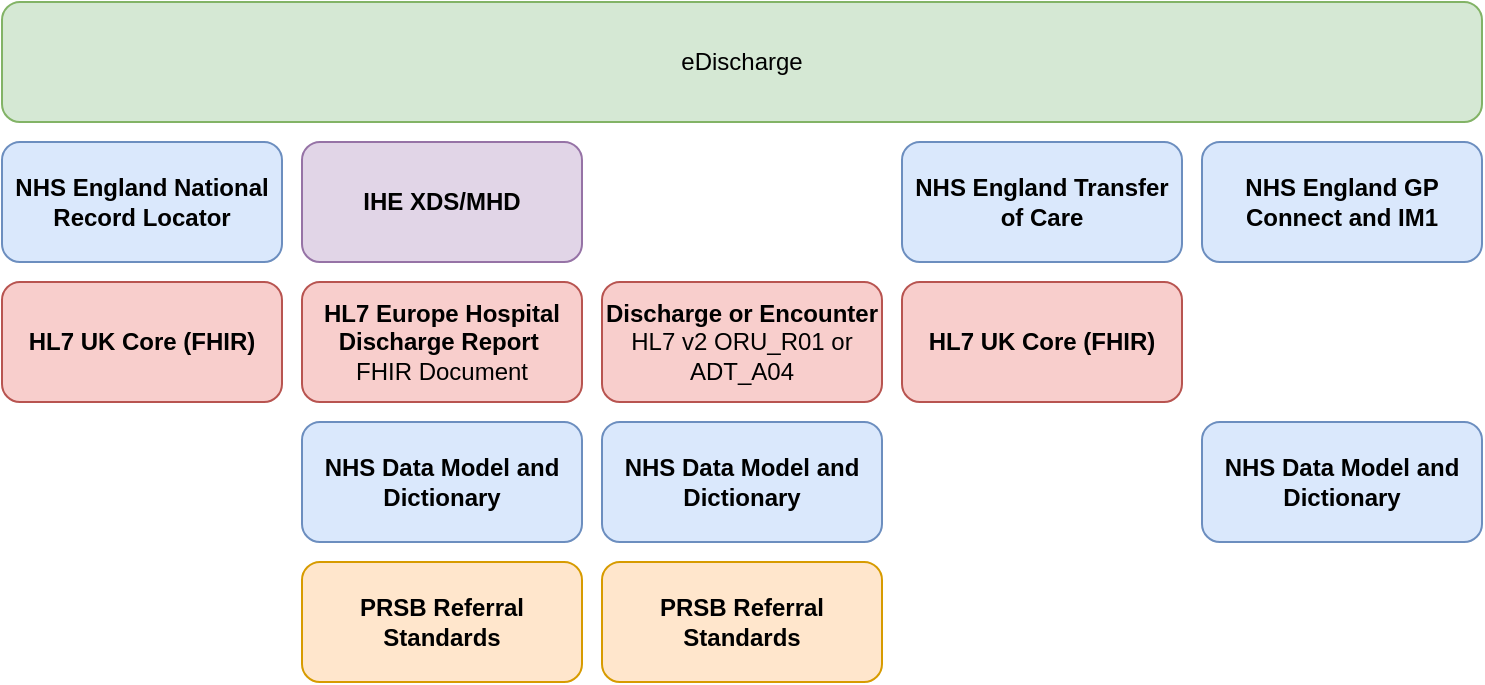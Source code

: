 <mxfile version="26.0.16">
  <diagram name="Page-1" id="LAexj2FGm6gr54nlZhoL">
    <mxGraphModel grid="1" page="1" gridSize="10" guides="1" tooltips="1" connect="1" arrows="1" fold="1" pageScale="1" pageWidth="827" pageHeight="1169" math="0" shadow="0">
      <root>
        <mxCell id="0" />
        <mxCell id="1" parent="0" />
        <mxCell id="ac5kx-ocTj1KohsMuiEZ-1" value="eDischarge" style="rounded=1;whiteSpace=wrap;html=1;fillColor=#d5e8d4;strokeColor=#82b366;" vertex="1" parent="1">
          <mxGeometry x="-100" y="190" width="740" height="60" as="geometry" />
        </mxCell>
        <mxCell id="ac5kx-ocTj1KohsMuiEZ-3" value="&lt;div&gt;&lt;b&gt;Discharge or Encounter&lt;br&gt;&lt;/b&gt;HL7 v2 ORU_R01 or ADT_A04&lt;/div&gt;" style="rounded=1;whiteSpace=wrap;html=1;fillColor=#f8cecc;strokeColor=#b85450;" vertex="1" parent="1">
          <mxGeometry x="200" y="330" width="140" height="60" as="geometry" />
        </mxCell>
        <mxCell id="ac5kx-ocTj1KohsMuiEZ-4" value="&lt;b&gt;NHS Data Model and Dictionary&lt;/b&gt;" style="rounded=1;whiteSpace=wrap;html=1;fillColor=#dae8fc;strokeColor=#6c8ebf;" vertex="1" parent="1">
          <mxGeometry x="200" y="400" width="140" height="60" as="geometry" />
        </mxCell>
        <mxCell id="ac5kx-ocTj1KohsMuiEZ-5" value="&lt;b&gt;NHS England Transfer of Care&lt;/b&gt;" style="rounded=1;whiteSpace=wrap;html=1;fillColor=#dae8fc;strokeColor=#6c8ebf;" vertex="1" parent="1">
          <mxGeometry x="350" y="260" width="140" height="60" as="geometry" />
        </mxCell>
        <mxCell id="ac5kx-ocTj1KohsMuiEZ-6" value="&lt;b&gt;NHS England GP Connect and IM1&lt;/b&gt;" style="rounded=1;whiteSpace=wrap;html=1;fillColor=#dae8fc;strokeColor=#6c8ebf;" vertex="1" parent="1">
          <mxGeometry x="500" y="260" width="140" height="60" as="geometry" />
        </mxCell>
        <mxCell id="ac5kx-ocTj1KohsMuiEZ-7" value="&lt;b&gt;HL7 UK Core (FHIR)&lt;/b&gt;" style="rounded=1;whiteSpace=wrap;html=1;fillColor=#f8cecc;strokeColor=#b85450;" vertex="1" parent="1">
          <mxGeometry x="350" y="330" width="140" height="60" as="geometry" />
        </mxCell>
        <mxCell id="ac5kx-ocTj1KohsMuiEZ-8" value="&lt;b&gt;IHE XDS/MHD&lt;/b&gt;" style="rounded=1;whiteSpace=wrap;html=1;fillColor=#e1d5e7;strokeColor=#9673a6;" vertex="1" parent="1">
          <mxGeometry x="50" y="260" width="140" height="60" as="geometry" />
        </mxCell>
        <mxCell id="ac5kx-ocTj1KohsMuiEZ-9" value="&lt;b&gt;HL7 Europe Hospital Discharge Report&amp;nbsp;&lt;/b&gt;&lt;br&gt;FHIR Document" style="rounded=1;whiteSpace=wrap;html=1;fillColor=#f8cecc;strokeColor=#b85450;" vertex="1" parent="1">
          <mxGeometry x="50" y="330" width="140" height="60" as="geometry" />
        </mxCell>
        <mxCell id="ac5kx-ocTj1KohsMuiEZ-10" value="&lt;b&gt;PRSB Referral Standards&lt;/b&gt;" style="rounded=1;whiteSpace=wrap;html=1;fillColor=#ffe6cc;strokeColor=#d79b00;" vertex="1" parent="1">
          <mxGeometry x="50" y="470" width="140" height="60" as="geometry" />
        </mxCell>
        <mxCell id="ac5kx-ocTj1KohsMuiEZ-11" value="&lt;b&gt;PRSB Referral Standards&lt;/b&gt;" style="rounded=1;whiteSpace=wrap;html=1;fillColor=#ffe6cc;strokeColor=#d79b00;" vertex="1" parent="1">
          <mxGeometry x="200" y="470" width="140" height="60" as="geometry" />
        </mxCell>
        <mxCell id="ac5kx-ocTj1KohsMuiEZ-12" value="&lt;b&gt;NHS Data Model and Dictionary&lt;/b&gt;" style="rounded=1;whiteSpace=wrap;html=1;fillColor=#dae8fc;strokeColor=#6c8ebf;" vertex="1" parent="1">
          <mxGeometry x="50" y="400" width="140" height="60" as="geometry" />
        </mxCell>
        <mxCell id="ac5kx-ocTj1KohsMuiEZ-13" value="&lt;b&gt;NHS Data Model and Dictionary&lt;/b&gt;" style="rounded=1;whiteSpace=wrap;html=1;fillColor=#dae8fc;strokeColor=#6c8ebf;" vertex="1" parent="1">
          <mxGeometry x="500" y="400" width="140" height="60" as="geometry" />
        </mxCell>
        <mxCell id="ac5kx-ocTj1KohsMuiEZ-14" value="&lt;b&gt;NHS England National Record Locator&lt;/b&gt;" style="rounded=1;whiteSpace=wrap;html=1;fillColor=#dae8fc;strokeColor=#6c8ebf;" vertex="1" parent="1">
          <mxGeometry x="-100" y="260" width="140" height="60" as="geometry" />
        </mxCell>
        <mxCell id="ac5kx-ocTj1KohsMuiEZ-15" value="&lt;b&gt;HL7 UK Core (FHIR)&lt;/b&gt;" style="rounded=1;whiteSpace=wrap;html=1;fillColor=#f8cecc;strokeColor=#b85450;" vertex="1" parent="1">
          <mxGeometry x="-100" y="330" width="140" height="60" as="geometry" />
        </mxCell>
      </root>
    </mxGraphModel>
  </diagram>
</mxfile>
